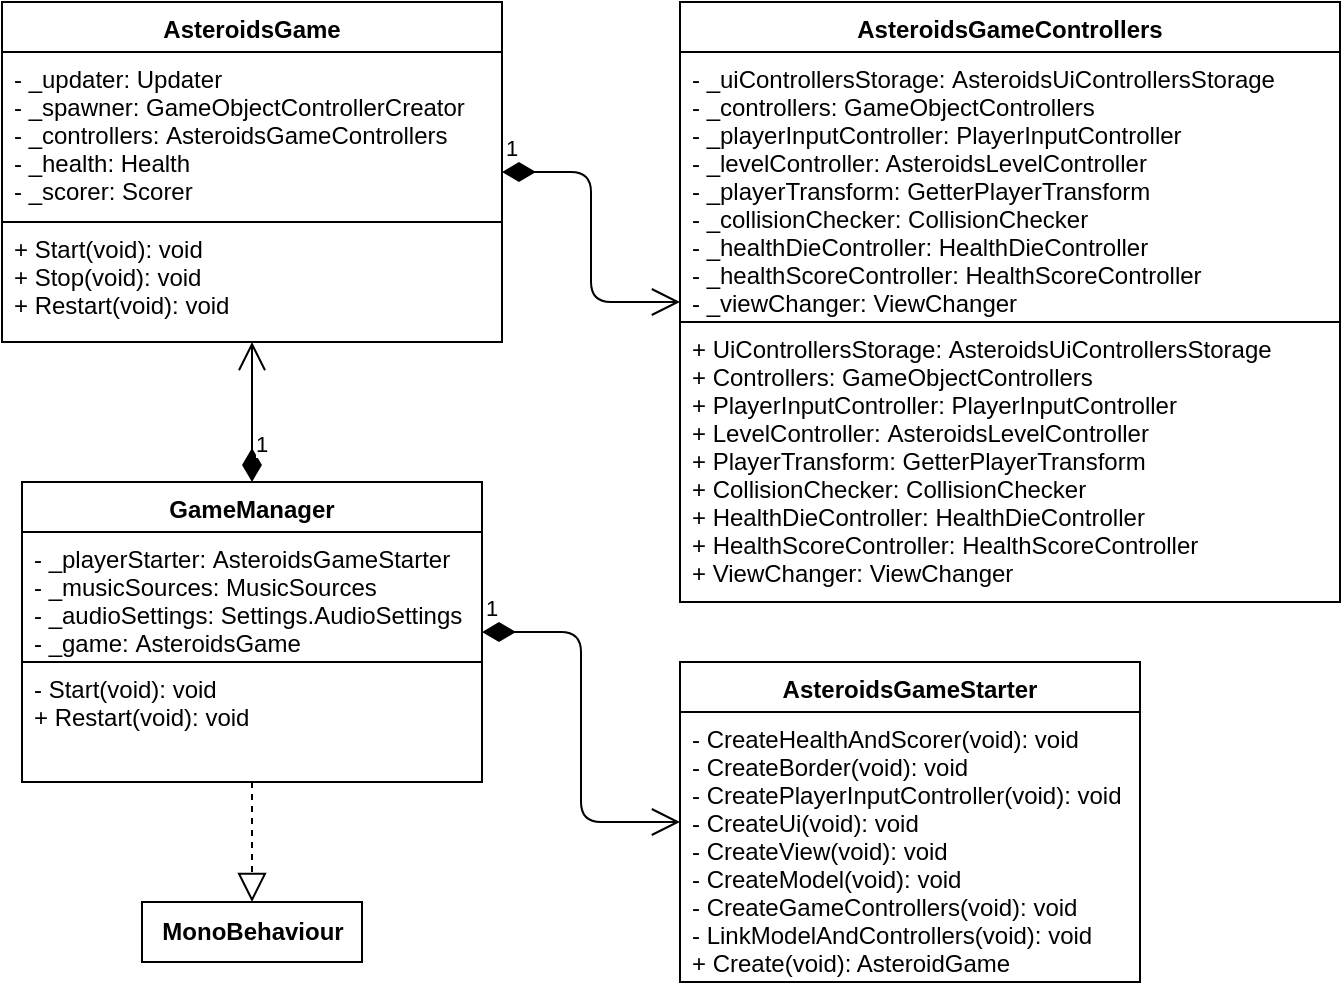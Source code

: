 <mxfile version="13.7.9" type="device"><diagram id="5yyePKArtzArQ-p-3I0S" name="Page-1"><mxGraphModel dx="-128" dy="-3789" grid="1" gridSize="10" guides="1" tooltips="1" connect="1" arrows="1" fold="1" page="1" pageScale="1" pageWidth="827" pageHeight="1169" math="0" shadow="0"><root><mxCell id="0"/><mxCell id="1" parent="0"/><mxCell id="Bx0ROmFagHpVEj7G2Mqm-1" value="GameManager" style="swimlane;fontStyle=1;align=center;verticalAlign=top;childLayout=stackLayout;horizontal=1;startSize=25;horizontalStack=0;resizeParent=1;resizeParentMax=0;resizeLast=0;collapsible=1;marginBottom=0;spacing=2;" parent="1" vertex="1"><mxGeometry x="860" y="4930" width="230" height="150" as="geometry"><mxRectangle x="267.5" y="180" width="70" height="26" as="alternateBounds"/></mxGeometry></mxCell><mxCell id="Bx0ROmFagHpVEj7G2Mqm-2" value="- _playerStarter: AsteroidsGameStarter&#10;- _musicSources: MusicSources&#10;- _audioSettings: Settings.AudioSettings&#10;- _game: AsteroidsGame&#10;" style="text;fillColor=none;align=left;verticalAlign=top;spacingLeft=4;spacingRight=4;overflow=hidden;rotatable=0;points=[[0,0.5],[1,0.5]];portConstraint=eastwest;strokeColor=#000000;" parent="Bx0ROmFagHpVEj7G2Mqm-1" vertex="1"><mxGeometry y="25" width="230" height="65" as="geometry"/></mxCell><mxCell id="Bx0ROmFagHpVEj7G2Mqm-3" value="- Start(void): void&#10;+ Restart(void): void" style="text;fillColor=none;align=left;verticalAlign=top;spacingLeft=4;spacingRight=4;overflow=hidden;rotatable=0;points=[[0,0.5],[1,0.5]];portConstraint=eastwest;strokeColor=#000000;" parent="Bx0ROmFagHpVEj7G2Mqm-1" vertex="1"><mxGeometry y="90" width="230" height="60" as="geometry"/></mxCell><mxCell id="3eAiHbPUPUkBHUawZ_RG-1" value="AsteroidsGameStarter" style="swimlane;fontStyle=1;align=center;verticalAlign=top;childLayout=stackLayout;horizontal=1;startSize=25;horizontalStack=0;resizeParent=1;resizeParentMax=0;resizeLast=0;collapsible=1;marginBottom=0;spacing=2;" parent="1" vertex="1"><mxGeometry x="1189" y="5020" width="230" height="160" as="geometry"><mxRectangle x="267.5" y="180" width="70" height="26" as="alternateBounds"/></mxGeometry></mxCell><mxCell id="3eAiHbPUPUkBHUawZ_RG-2" value="- CreateHealthAndScorer(void): void&#10;- CreateBorder(void): void&#10;- CreatePlayerInputController(void): void&#10;- CreateUi(void): void&#10;- CreateView(void): void&#10;- CreateModel(void): void&#10;- CreateGameControllers(void): void&#10;- LinkModelAndControllers(void): void&#10;+ Create(void): AsteroidGame" style="text;fillColor=none;align=left;verticalAlign=top;spacingLeft=4;spacingRight=4;overflow=hidden;rotatable=0;points=[[0,0.5],[1,0.5]];portConstraint=eastwest;strokeColor=#000000;" parent="3eAiHbPUPUkBHUawZ_RG-1" vertex="1"><mxGeometry y="25" width="230" height="135" as="geometry"/></mxCell><mxCell id="3eAiHbPUPUkBHUawZ_RG-6" value="AsteroidsGameControllers" style="swimlane;fontStyle=1;align=center;verticalAlign=top;childLayout=stackLayout;horizontal=1;startSize=25;horizontalStack=0;resizeParent=1;resizeParentMax=0;resizeLast=0;collapsible=1;marginBottom=0;spacing=2;" parent="1" vertex="1"><mxGeometry x="1189" y="4690" width="330" height="300" as="geometry"><mxRectangle x="267.5" y="180" width="70" height="26" as="alternateBounds"/></mxGeometry></mxCell><mxCell id="3eAiHbPUPUkBHUawZ_RG-7" value="- _uiControllersStorage: AsteroidsUiControllersStorage&#10;- _controllers: GameObjectControllers&#10;- _playerInputController: PlayerInputController&#10;- _levelController: AsteroidsLevelController&#10;- _playerTransform: GetterPlayerTransform&#10;- _collisionChecker: CollisionChecker&#10;- _healthDieController: HealthDieController&#10;- _healthScoreController: HealthScoreController&#10;- _viewChanger: ViewChanger&#10;" style="text;fillColor=none;align=left;verticalAlign=top;spacingLeft=4;spacingRight=4;overflow=hidden;rotatable=0;points=[[0,0.5],[1,0.5]];portConstraint=eastwest;strokeColor=#000000;" parent="3eAiHbPUPUkBHUawZ_RG-6" vertex="1"><mxGeometry y="25" width="330" height="135" as="geometry"/></mxCell><mxCell id="3eAiHbPUPUkBHUawZ_RG-8" value="+ UiControllersStorage: AsteroidsUiControllersStorage&#10;+ Controllers: GameObjectControllers&#10;+ PlayerInputController: PlayerInputController&#10;+ LevelController: AsteroidsLevelController&#10;+ PlayerTransform: GetterPlayerTransform&#10;+ CollisionChecker: CollisionChecker&#10;+ HealthDieController: HealthDieController&#10;+ HealthScoreController: HealthScoreController&#10;+ ViewChanger: ViewChanger" style="text;fillColor=none;align=left;verticalAlign=top;spacingLeft=4;spacingRight=4;overflow=hidden;rotatable=0;points=[[0,0.5],[1,0.5]];portConstraint=eastwest;strokeColor=#000000;" parent="3eAiHbPUPUkBHUawZ_RG-6" vertex="1"><mxGeometry y="160" width="330" height="140" as="geometry"/></mxCell><mxCell id="3eAiHbPUPUkBHUawZ_RG-3" value="AsteroidsGame" style="swimlane;fontStyle=1;align=center;verticalAlign=top;childLayout=stackLayout;horizontal=1;startSize=25;horizontalStack=0;resizeParent=1;resizeParentMax=0;resizeLast=0;collapsible=1;marginBottom=0;spacing=2;" parent="1" vertex="1"><mxGeometry x="850" y="4690" width="250" height="170" as="geometry"><mxRectangle x="267.5" y="180" width="70" height="26" as="alternateBounds"/></mxGeometry></mxCell><mxCell id="3eAiHbPUPUkBHUawZ_RG-4" value="- _updater: Updater&#10;- _spawner: GameObjectControllerCreator&#10;- _controllers: AsteroidsGameControllers&#10;- _health: Health&#10;- _scorer: Scorer&#10;" style="text;fillColor=none;align=left;verticalAlign=top;spacingLeft=4;spacingRight=4;overflow=hidden;rotatable=0;points=[[0,0.5],[1,0.5]];portConstraint=eastwest;strokeColor=#000000;" parent="3eAiHbPUPUkBHUawZ_RG-3" vertex="1"><mxGeometry y="25" width="250" height="85" as="geometry"/></mxCell><mxCell id="3eAiHbPUPUkBHUawZ_RG-5" value="+ Start(void): void&#10;+ Stop(void): void&#10;+ Restart(void): void" style="text;fillColor=none;align=left;verticalAlign=top;spacingLeft=4;spacingRight=4;overflow=hidden;rotatable=0;points=[[0,0.5],[1,0.5]];portConstraint=eastwest;strokeColor=#000000;" parent="3eAiHbPUPUkBHUawZ_RG-3" vertex="1"><mxGeometry y="110" width="250" height="60" as="geometry"/></mxCell><mxCell id="Bx0ROmFagHpVEj7G2Mqm-4" value="1" style="endArrow=open;html=1;endSize=12;startArrow=diamondThin;startSize=14;startFill=1;edgeStyle=orthogonalEdgeStyle;align=left;verticalAlign=bottom;" parent="1" source="Bx0ROmFagHpVEj7G2Mqm-1" target="3eAiHbPUPUkBHUawZ_RG-1" edge="1"><mxGeometry x="-1" y="3" relative="1" as="geometry"><mxPoint x="1060" y="5090" as="sourcePoint"/><mxPoint x="1220" y="5090" as="targetPoint"/></mxGeometry></mxCell><mxCell id="Bx0ROmFagHpVEj7G2Mqm-5" value="1" style="endArrow=open;html=1;endSize=12;startArrow=diamondThin;startSize=14;startFill=1;edgeStyle=orthogonalEdgeStyle;align=left;verticalAlign=bottom;" parent="1" source="3eAiHbPUPUkBHUawZ_RG-3" target="3eAiHbPUPUkBHUawZ_RG-6" edge="1"><mxGeometry x="-1" y="3" relative="1" as="geometry"><mxPoint x="1060" y="5090" as="sourcePoint"/><mxPoint x="1220" y="5090" as="targetPoint"/></mxGeometry></mxCell><mxCell id="Bx0ROmFagHpVEj7G2Mqm-6" value="1" style="endArrow=open;html=1;endSize=12;startArrow=diamondThin;startSize=14;startFill=1;edgeStyle=orthogonalEdgeStyle;align=left;verticalAlign=bottom;" parent="1" source="Bx0ROmFagHpVEj7G2Mqm-1" target="3eAiHbPUPUkBHUawZ_RG-3" edge="1"><mxGeometry x="-0.714" relative="1" as="geometry"><mxPoint x="1060" y="5090" as="sourcePoint"/><mxPoint x="1220" y="5090" as="targetPoint"/><mxPoint as="offset"/></mxGeometry></mxCell><mxCell id="Bx0ROmFagHpVEj7G2Mqm-10" value="&lt;b&gt;MonoBehaviour&lt;/b&gt;" style="html=1;" parent="1" vertex="1"><mxGeometry x="920" y="5140" width="110" height="30" as="geometry"/></mxCell><mxCell id="Bx0ROmFagHpVEj7G2Mqm-11" value="" style="endArrow=block;dashed=1;endFill=0;endSize=12;html=1;" parent="1" source="Bx0ROmFagHpVEj7G2Mqm-1" target="Bx0ROmFagHpVEj7G2Mqm-10" edge="1"><mxGeometry width="160" relative="1" as="geometry"><mxPoint x="1060" y="5090" as="sourcePoint"/><mxPoint x="1220" y="5090" as="targetPoint"/></mxGeometry></mxCell></root></mxGraphModel></diagram></mxfile>